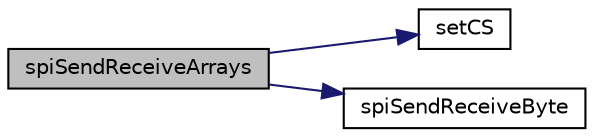 digraph "spiSendReceiveArrays"
{
  edge [fontname="Helvetica",fontsize="10",labelfontname="Helvetica",labelfontsize="10"];
  node [fontname="Helvetica",fontsize="10",shape=record];
  rankdir="LR";
  Node1 [label="spiSendReceiveArrays",height=0.2,width=0.4,color="black", fillcolor="grey75", style="filled", fontcolor="black"];
  Node1 -> Node2 [color="midnightblue",fontsize="10",style="solid",fontname="Helvetica"];
  Node2 [label="setCS",height=0.2,width=0.4,color="black", fillcolor="white", style="filled",URL="$hal_8c.html#a13b6835c7e9ed2dcd7f14cababef8004"];
  Node1 -> Node3 [color="midnightblue",fontsize="10",style="solid",fontname="Helvetica"];
  Node3 [label="spiSendReceiveByte",height=0.2,width=0.4,color="black", fillcolor="white", style="filled",URL="$hal_8c.html#a27c2e023582f965ef6c147817bfefea5"];
}
